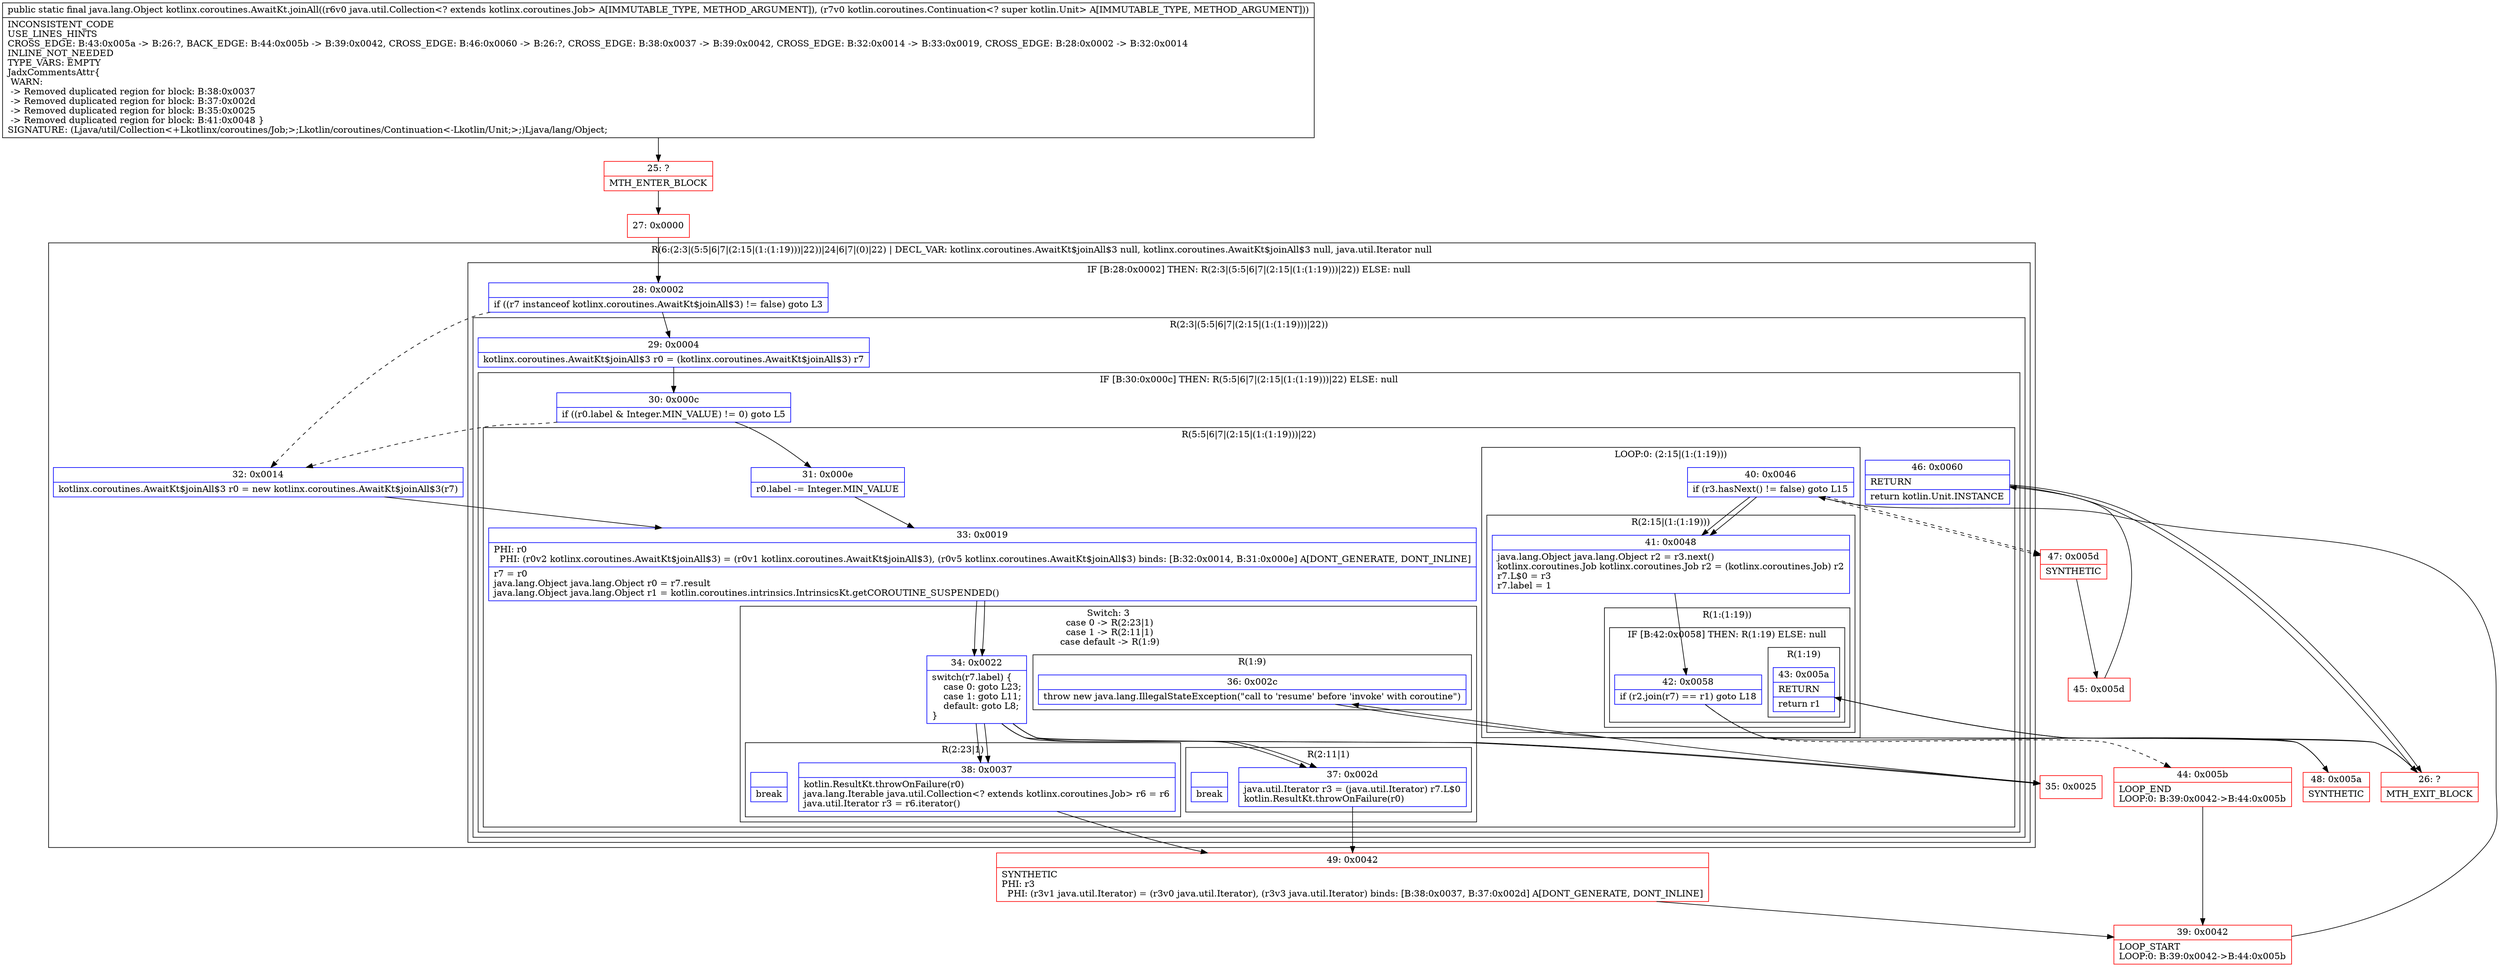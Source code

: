 digraph "CFG forkotlinx.coroutines.AwaitKt.joinAll(Ljava\/util\/Collection;Lkotlin\/coroutines\/Continuation;)Ljava\/lang\/Object;" {
subgraph cluster_Region_2118121191 {
label = "R(6:(2:3|(5:5|6|7|(2:15|(1:(1:19)))|22))|24|6|7|(0)|22) | DECL_VAR: kotlinx.coroutines.AwaitKt$joinAll$3 null, kotlinx.coroutines.AwaitKt$joinAll$3 null, java.util.Iterator null\l";
node [shape=record,color=blue];
subgraph cluster_IfRegion_434333277 {
label = "IF [B:28:0x0002] THEN: R(2:3|(5:5|6|7|(2:15|(1:(1:19)))|22)) ELSE: null";
node [shape=record,color=blue];
Node_28 [shape=record,label="{28\:\ 0x0002|if ((r7 instanceof kotlinx.coroutines.AwaitKt$joinAll$3) != false) goto L3\l}"];
subgraph cluster_Region_2109809423 {
label = "R(2:3|(5:5|6|7|(2:15|(1:(1:19)))|22))";
node [shape=record,color=blue];
Node_29 [shape=record,label="{29\:\ 0x0004|kotlinx.coroutines.AwaitKt$joinAll$3 r0 = (kotlinx.coroutines.AwaitKt$joinAll$3) r7\l}"];
subgraph cluster_IfRegion_1389284154 {
label = "IF [B:30:0x000c] THEN: R(5:5|6|7|(2:15|(1:(1:19)))|22) ELSE: null";
node [shape=record,color=blue];
Node_30 [shape=record,label="{30\:\ 0x000c|if ((r0.label & Integer.MIN_VALUE) != 0) goto L5\l}"];
subgraph cluster_Region_802757500 {
label = "R(5:5|6|7|(2:15|(1:(1:19)))|22)";
node [shape=record,color=blue];
Node_31 [shape=record,label="{31\:\ 0x000e|r0.label \-= Integer.MIN_VALUE\l}"];
Node_33 [shape=record,label="{33\:\ 0x0019|PHI: r0 \l  PHI: (r0v2 kotlinx.coroutines.AwaitKt$joinAll$3) = (r0v1 kotlinx.coroutines.AwaitKt$joinAll$3), (r0v5 kotlinx.coroutines.AwaitKt$joinAll$3) binds: [B:32:0x0014, B:31:0x000e] A[DONT_GENERATE, DONT_INLINE]\l|r7 = r0\ljava.lang.Object java.lang.Object r0 = r7.result\ljava.lang.Object java.lang.Object r1 = kotlin.coroutines.intrinsics.IntrinsicsKt.getCOROUTINE_SUSPENDED()\l}"];
subgraph cluster_SwitchRegion_1634135537 {
label = "Switch: 3
 case 0 -> R(2:23|1)
 case 1 -> R(2:11|1)
 case default -> R(1:9)";
node [shape=record,color=blue];
Node_34 [shape=record,label="{34\:\ 0x0022|switch(r7.label) \{\l    case 0: goto L23;\l    case 1: goto L11;\l    default: goto L8;\l\}\l}"];
subgraph cluster_Region_943059742 {
label = "R(2:23|1)";
node [shape=record,color=blue];
Node_38 [shape=record,label="{38\:\ 0x0037|kotlin.ResultKt.throwOnFailure(r0)\ljava.lang.Iterable java.util.Collection\<? extends kotlinx.coroutines.Job\> r6 = r6\ljava.util.Iterator r3 = r6.iterator()\l}"];
Node_InsnContainer_2095192829 [shape=record,label="{|break\l}"];
}
subgraph cluster_Region_1626322932 {
label = "R(2:11|1)";
node [shape=record,color=blue];
Node_37 [shape=record,label="{37\:\ 0x002d|java.util.Iterator r3 = (java.util.Iterator) r7.L$0\lkotlin.ResultKt.throwOnFailure(r0)\l}"];
Node_InsnContainer_1339100308 [shape=record,label="{|break\l}"];
}
subgraph cluster_Region_1300384445 {
label = "R(1:9)";
node [shape=record,color=blue];
Node_36 [shape=record,label="{36\:\ 0x002c|throw new java.lang.IllegalStateException(\"call to 'resume' before 'invoke' with coroutine\")\l}"];
}
}
subgraph cluster_LoopRegion_1773260588 {
label = "LOOP:0: (2:15|(1:(1:19)))";
node [shape=record,color=blue];
Node_40 [shape=record,label="{40\:\ 0x0046|if (r3.hasNext() != false) goto L15\l}"];
subgraph cluster_Region_339880381 {
label = "R(2:15|(1:(1:19)))";
node [shape=record,color=blue];
Node_41 [shape=record,label="{41\:\ 0x0048|java.lang.Object java.lang.Object r2 = r3.next()\lkotlinx.coroutines.Job kotlinx.coroutines.Job r2 = (kotlinx.coroutines.Job) r2\lr7.L$0 = r3\lr7.label = 1\l}"];
subgraph cluster_Region_90707221 {
label = "R(1:(1:19))";
node [shape=record,color=blue];
subgraph cluster_IfRegion_1931985586 {
label = "IF [B:42:0x0058] THEN: R(1:19) ELSE: null";
node [shape=record,color=blue];
Node_42 [shape=record,label="{42\:\ 0x0058|if (r2.join(r7) == r1) goto L18\l}"];
subgraph cluster_Region_1035938404 {
label = "R(1:19)";
node [shape=record,color=blue];
Node_43 [shape=record,label="{43\:\ 0x005a|RETURN\l|return r1\l}"];
}
}
}
}
}
Node_46 [shape=record,label="{46\:\ 0x0060|RETURN\l|return kotlin.Unit.INSTANCE\l}"];
}
}
}
}
Node_32 [shape=record,label="{32\:\ 0x0014|kotlinx.coroutines.AwaitKt$joinAll$3 r0 = new kotlinx.coroutines.AwaitKt$joinAll$3(r7)\l}"];
Node_33 [shape=record,label="{33\:\ 0x0019|PHI: r0 \l  PHI: (r0v2 kotlinx.coroutines.AwaitKt$joinAll$3) = (r0v1 kotlinx.coroutines.AwaitKt$joinAll$3), (r0v5 kotlinx.coroutines.AwaitKt$joinAll$3) binds: [B:32:0x0014, B:31:0x000e] A[DONT_GENERATE, DONT_INLINE]\l|r7 = r0\ljava.lang.Object java.lang.Object r0 = r7.result\ljava.lang.Object java.lang.Object r1 = kotlin.coroutines.intrinsics.IntrinsicsKt.getCOROUTINE_SUSPENDED()\l}"];
subgraph cluster_SwitchRegion_637055042 {
label = "Switch: 0";
node [shape=record,color=blue];
Node_34 [shape=record,label="{34\:\ 0x0022|switch(r7.label) \{\l    case 0: goto L23;\l    case 1: goto L11;\l    default: goto L8;\l\}\l}"];
}
subgraph cluster_LoopRegion_1117392000 {
label = "LOOP:0: (0)";
node [shape=record,color=blue];
Node_40 [shape=record,label="{40\:\ 0x0046|if (r3.hasNext() != false) goto L15\l}"];
subgraph cluster_Region_487748044 {
label = "R(0)";
node [shape=record,color=blue];
}
}
Node_46 [shape=record,label="{46\:\ 0x0060|RETURN\l|return kotlin.Unit.INSTANCE\l}"];
}
Node_25 [shape=record,color=red,label="{25\:\ ?|MTH_ENTER_BLOCK\l}"];
Node_27 [shape=record,color=red,label="{27\:\ 0x0000}"];
Node_35 [shape=record,color=red,label="{35\:\ 0x0025}"];
Node_26 [shape=record,color=red,label="{26\:\ ?|MTH_EXIT_BLOCK\l}"];
Node_49 [shape=record,color=red,label="{49\:\ 0x0042|SYNTHETIC\lPHI: r3 \l  PHI: (r3v1 java.util.Iterator) = (r3v0 java.util.Iterator), (r3v3 java.util.Iterator) binds: [B:38:0x0037, B:37:0x002d] A[DONT_GENERATE, DONT_INLINE]\l}"];
Node_39 [shape=record,color=red,label="{39\:\ 0x0042|LOOP_START\lLOOP:0: B:39:0x0042\-\>B:44:0x005b\l}"];
Node_44 [shape=record,color=red,label="{44\:\ 0x005b|LOOP_END\lLOOP:0: B:39:0x0042\-\>B:44:0x005b\l}"];
Node_48 [shape=record,color=red,label="{48\:\ 0x005a|SYNTHETIC\l}"];
Node_47 [shape=record,color=red,label="{47\:\ 0x005d|SYNTHETIC\l}"];
Node_45 [shape=record,color=red,label="{45\:\ 0x005d}"];
MethodNode[shape=record,label="{public static final java.lang.Object kotlinx.coroutines.AwaitKt.joinAll((r6v0 java.util.Collection\<? extends kotlinx.coroutines.Job\> A[IMMUTABLE_TYPE, METHOD_ARGUMENT]), (r7v0 kotlin.coroutines.Continuation\<? super kotlin.Unit\> A[IMMUTABLE_TYPE, METHOD_ARGUMENT]))  | INCONSISTENT_CODE\lUSE_LINES_HINTS\lCROSS_EDGE: B:43:0x005a \-\> B:26:?, BACK_EDGE: B:44:0x005b \-\> B:39:0x0042, CROSS_EDGE: B:46:0x0060 \-\> B:26:?, CROSS_EDGE: B:38:0x0037 \-\> B:39:0x0042, CROSS_EDGE: B:32:0x0014 \-\> B:33:0x0019, CROSS_EDGE: B:28:0x0002 \-\> B:32:0x0014\lINLINE_NOT_NEEDED\lTYPE_VARS: EMPTY\lJadxCommentsAttr\{\l WARN: \l \-\> Removed duplicated region for block: B:38:0x0037 \l \-\> Removed duplicated region for block: B:37:0x002d \l \-\> Removed duplicated region for block: B:35:0x0025 \l \-\> Removed duplicated region for block: B:41:0x0048 \}\lSIGNATURE: (Ljava\/util\/Collection\<+Lkotlinx\/coroutines\/Job;\>;Lkotlin\/coroutines\/Continuation\<\-Lkotlin\/Unit;\>;)Ljava\/lang\/Object;\l}"];
MethodNode -> Node_25;Node_28 -> Node_29;
Node_28 -> Node_32[style=dashed];
Node_29 -> Node_30;
Node_30 -> Node_31;
Node_30 -> Node_32[style=dashed];
Node_31 -> Node_33;
Node_33 -> Node_34;
Node_34 -> Node_35;
Node_34 -> Node_37;
Node_34 -> Node_38;
Node_38 -> Node_49;
Node_37 -> Node_49;
Node_36 -> Node_26;
Node_40 -> Node_41;
Node_40 -> Node_47[style=dashed];
Node_41 -> Node_42;
Node_42 -> Node_44[style=dashed];
Node_42 -> Node_48;
Node_43 -> Node_26;
Node_46 -> Node_26;
Node_32 -> Node_33;
Node_33 -> Node_34;
Node_34 -> Node_35;
Node_34 -> Node_37;
Node_34 -> Node_38;
Node_40 -> Node_41;
Node_40 -> Node_47[style=dashed];
Node_46 -> Node_26;
Node_25 -> Node_27;
Node_27 -> Node_28;
Node_35 -> Node_36;
Node_49 -> Node_39;
Node_39 -> Node_40;
Node_44 -> Node_39;
Node_48 -> Node_43;
Node_47 -> Node_45;
Node_45 -> Node_46;
}

